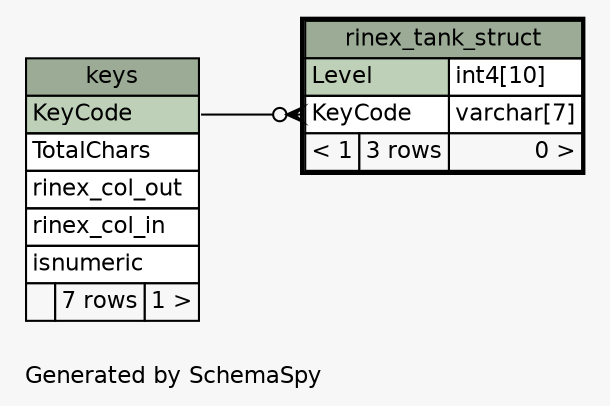// dot 2.36.0 on Linux 4.4.0-59-generic
// SchemaSpy rev 590
digraph "oneDegreeRelationshipsDiagram" {
  graph [
    rankdir="RL"
    bgcolor="#f7f7f7"
    label="\nGenerated by SchemaSpy"
    labeljust="l"
    nodesep="0.18"
    ranksep="0.46"
    fontname="Helvetica"
    fontsize="11"
  ];
  node [
    fontname="Helvetica"
    fontsize="11"
    shape="plaintext"
  ];
  edge [
    arrowsize="0.8"
  ];
  "rinex_tank_struct":"KeyCode":w -> "keys":"KeyCode":e [arrowhead=none dir=back arrowtail=crowodot];
  "keys" [
    label=<
    <TABLE BORDER="0" CELLBORDER="1" CELLSPACING="0" BGCOLOR="#ffffff">
      <TR><TD COLSPAN="3" BGCOLOR="#9bab96" ALIGN="CENTER">keys</TD></TR>
      <TR><TD PORT="KeyCode" COLSPAN="3" BGCOLOR="#bed1b8" ALIGN="LEFT">KeyCode</TD></TR>
      <TR><TD PORT="TotalChars" COLSPAN="3" ALIGN="LEFT">TotalChars</TD></TR>
      <TR><TD PORT="rinex_col_out" COLSPAN="3" ALIGN="LEFT">rinex_col_out</TD></TR>
      <TR><TD PORT="rinex_col_in" COLSPAN="3" ALIGN="LEFT">rinex_col_in</TD></TR>
      <TR><TD PORT="isnumeric" COLSPAN="3" ALIGN="LEFT">isnumeric</TD></TR>
      <TR><TD ALIGN="LEFT" BGCOLOR="#f7f7f7">  </TD><TD ALIGN="RIGHT" BGCOLOR="#f7f7f7">7 rows</TD><TD ALIGN="RIGHT" BGCOLOR="#f7f7f7">1 &gt;</TD></TR>
    </TABLE>>
    URL="keys.html"
    tooltip="keys"
  ];
  "rinex_tank_struct" [
    label=<
    <TABLE BORDER="2" CELLBORDER="1" CELLSPACING="0" BGCOLOR="#ffffff">
      <TR><TD COLSPAN="3" BGCOLOR="#9bab96" ALIGN="CENTER">rinex_tank_struct</TD></TR>
      <TR><TD PORT="Level" COLSPAN="2" BGCOLOR="#bed1b8" ALIGN="LEFT">Level</TD><TD PORT="Level.type" ALIGN="LEFT">int4[10]</TD></TR>
      <TR><TD PORT="KeyCode" COLSPAN="2" ALIGN="LEFT">KeyCode</TD><TD PORT="KeyCode.type" ALIGN="LEFT">varchar[7]</TD></TR>
      <TR><TD ALIGN="LEFT" BGCOLOR="#f7f7f7">&lt; 1</TD><TD ALIGN="RIGHT" BGCOLOR="#f7f7f7">3 rows</TD><TD ALIGN="RIGHT" BGCOLOR="#f7f7f7">0 &gt;</TD></TR>
    </TABLE>>
    URL="rinex_tank_struct.html"
    tooltip="rinex_tank_struct"
  ];
}
